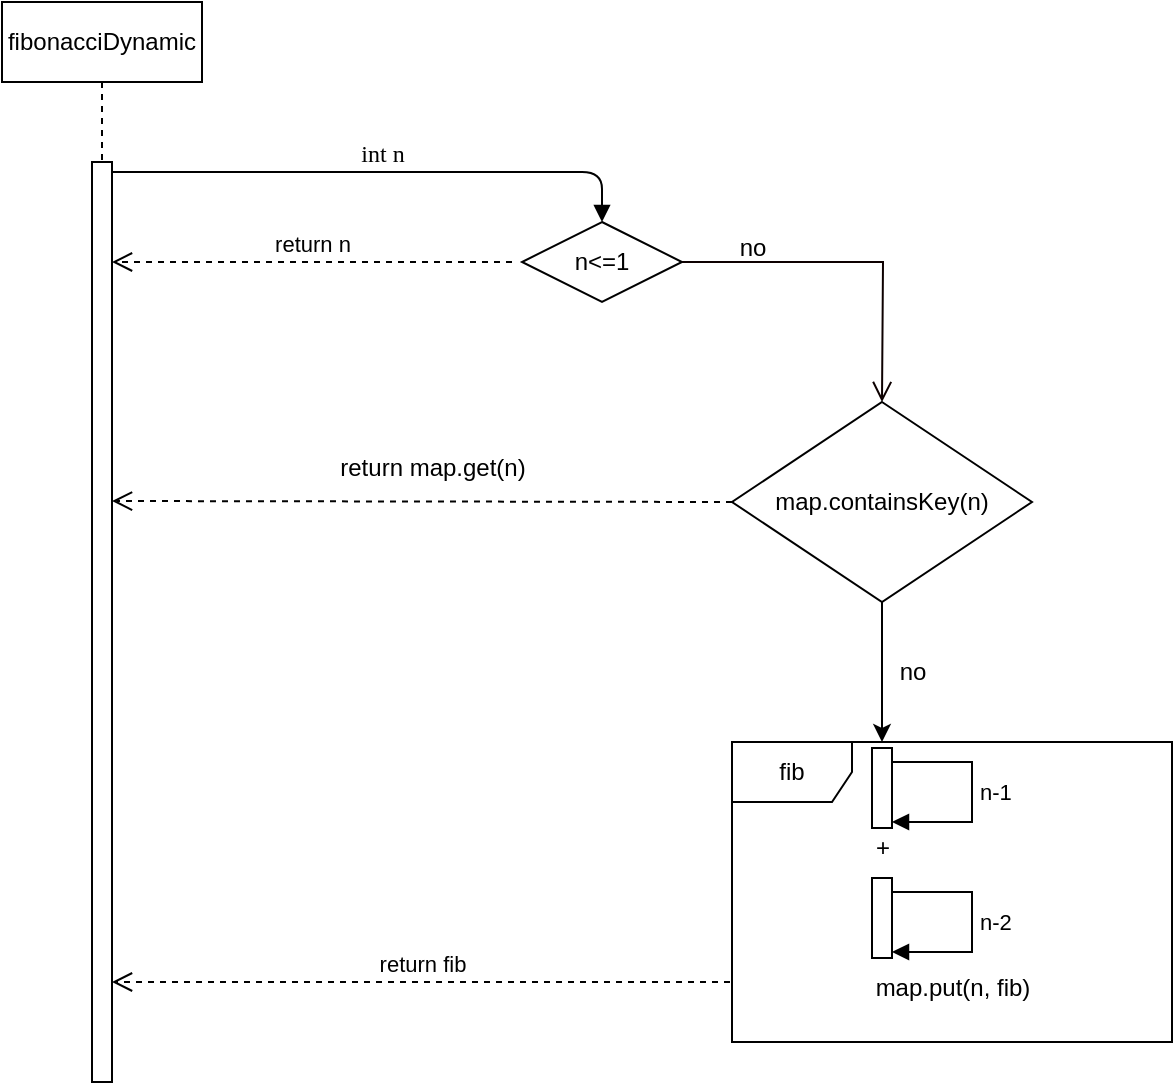 <mxfile version="23.0.2" type="device">
  <diagram name="Page-1" id="13e1069c-82ec-6db2-03f1-153e76fe0fe0">
    <mxGraphModel dx="1050" dy="511" grid="1" gridSize="10" guides="1" tooltips="1" connect="1" arrows="1" fold="1" page="1" pageScale="1" pageWidth="1100" pageHeight="850" background="none" math="0" shadow="0">
      <root>
        <mxCell id="0" />
        <mxCell id="1" parent="0" />
        <mxCell id="7baba1c4bc27f4b0-11" value="int n" style="html=1;verticalAlign=bottom;endArrow=block;labelBackgroundColor=none;fontFamily=Verdana;fontSize=12;edgeStyle=elbowEdgeStyle;elbow=vertical;exitX=1;exitY=0;exitDx=0;exitDy=5;exitPerimeter=0;entryX=0.5;entryY=0;entryDx=0;entryDy=0;" parent="1" source="EsR4Vg0_q4SP54D6hTx2-8" target="EsR4Vg0_q4SP54D6hTx2-18" edge="1">
          <mxGeometry relative="1" as="geometry">
            <mxPoint x="150" y="180" as="sourcePoint" />
            <mxPoint x="400" y="192" as="targetPoint" />
            <Array as="points">
              <mxPoint x="280" y="175" />
            </Array>
          </mxGeometry>
        </mxCell>
        <mxCell id="EsR4Vg0_q4SP54D6hTx2-8" value="" style="html=1;points=[[0,0,0,0,5],[0,1,0,0,-5],[1,0,0,0,5],[1,1,0,0,-5]];perimeter=orthogonalPerimeter;outlineConnect=0;targetShapes=umlLifeline;portConstraint=eastwest;newEdgeStyle={&quot;curved&quot;:0,&quot;rounded&quot;:0};" vertex="1" parent="1">
          <mxGeometry x="140" y="170" width="10" height="460" as="geometry" />
        </mxCell>
        <mxCell id="EsR4Vg0_q4SP54D6hTx2-15" value="&lt;div&gt;fibonacciDynamic&lt;/div&gt;" style="shape=umlLifeline;perimeter=lifelinePerimeter;whiteSpace=wrap;html=1;container=1;dropTarget=0;collapsible=0;recursiveResize=0;outlineConnect=0;portConstraint=eastwest;newEdgeStyle={&quot;curved&quot;:0,&quot;rounded&quot;:0};" vertex="1" parent="1">
          <mxGeometry x="95" y="90" width="100" height="80" as="geometry" />
        </mxCell>
        <mxCell id="EsR4Vg0_q4SP54D6hTx2-18" value="n&amp;lt;=1" style="rhombus;whiteSpace=wrap;html=1;" vertex="1" parent="1">
          <mxGeometry x="355" y="200" width="80" height="40" as="geometry" />
        </mxCell>
        <mxCell id="EsR4Vg0_q4SP54D6hTx2-19" value="" style="edgeStyle=orthogonalEdgeStyle;html=1;align=left;verticalAlign=bottom;endArrow=open;endSize=8;strokeColor=#0D0000;rounded=0;" edge="1" source="EsR4Vg0_q4SP54D6hTx2-18" parent="1">
          <mxGeometry x="-1" relative="1" as="geometry">
            <mxPoint x="535" y="290" as="targetPoint" />
          </mxGeometry>
        </mxCell>
        <mxCell id="EsR4Vg0_q4SP54D6hTx2-35" style="edgeStyle=orthogonalEdgeStyle;rounded=0;orthogonalLoop=1;jettySize=auto;html=1;exitX=0.5;exitY=1;exitDx=0;exitDy=0;" edge="1" parent="1" source="EsR4Vg0_q4SP54D6hTx2-22">
          <mxGeometry relative="1" as="geometry">
            <mxPoint x="535" y="460" as="targetPoint" />
          </mxGeometry>
        </mxCell>
        <mxCell id="EsR4Vg0_q4SP54D6hTx2-22" value="&lt;div&gt;map.containsKey(n)&lt;/div&gt;" style="rhombus;whiteSpace=wrap;html=1;" vertex="1" parent="1">
          <mxGeometry x="460" y="290" width="150" height="100" as="geometry" />
        </mxCell>
        <mxCell id="EsR4Vg0_q4SP54D6hTx2-30" value="return map.get(n)" style="text;html=1;align=center;verticalAlign=middle;resizable=0;points=[];autosize=1;strokeColor=none;fillColor=none;" vertex="1" parent="1">
          <mxGeometry x="255" y="308" width="110" height="30" as="geometry" />
        </mxCell>
        <mxCell id="EsR4Vg0_q4SP54D6hTx2-45" value="" style="html=1;verticalAlign=bottom;endArrow=open;dashed=1;endSize=8;curved=0;rounded=0;exitX=0;exitY=0.5;exitDx=0;exitDy=0;" edge="1" parent="1" source="EsR4Vg0_q4SP54D6hTx2-22">
          <mxGeometry relative="1" as="geometry">
            <mxPoint x="230" y="339.5" as="sourcePoint" />
            <mxPoint x="150" y="339.5" as="targetPoint" />
          </mxGeometry>
        </mxCell>
        <mxCell id="EsR4Vg0_q4SP54D6hTx2-46" value="return fib" style="html=1;verticalAlign=bottom;endArrow=open;dashed=1;endSize=8;curved=0;rounded=0;" edge="1" parent="1" target="EsR4Vg0_q4SP54D6hTx2-8">
          <mxGeometry relative="1" as="geometry">
            <mxPoint x="459" y="580" as="sourcePoint" />
            <mxPoint x="160" y="580" as="targetPoint" />
            <Array as="points" />
          </mxGeometry>
        </mxCell>
        <mxCell id="EsR4Vg0_q4SP54D6hTx2-47" value="return n" style="html=1;verticalAlign=bottom;endArrow=open;dashed=1;endSize=8;curved=0;rounded=0;" edge="1" parent="1" target="EsR4Vg0_q4SP54D6hTx2-8">
          <mxGeometry relative="1" as="geometry">
            <mxPoint x="350" y="220" as="sourcePoint" />
            <mxPoint x="160" y="220" as="targetPoint" />
          </mxGeometry>
        </mxCell>
        <mxCell id="EsR4Vg0_q4SP54D6hTx2-54" value="" style="html=1;points=[[0,0,0,0,5],[0,1,0,0,-5],[1,0,0,0,5],[1,1,0,0,-5]];perimeter=orthogonalPerimeter;outlineConnect=0;targetShapes=umlLifeline;portConstraint=eastwest;newEdgeStyle={&quot;curved&quot;:0,&quot;rounded&quot;:0};" vertex="1" parent="1">
          <mxGeometry x="530" y="463" width="10" height="40" as="geometry" />
        </mxCell>
        <mxCell id="EsR4Vg0_q4SP54D6hTx2-55" value="n-1" style="html=1;align=left;spacingLeft=2;endArrow=block;rounded=0;edgeStyle=orthogonalEdgeStyle;curved=0;rounded=0;exitX=1;exitY=0.175;exitDx=0;exitDy=0;exitPerimeter=0;" edge="1" target="EsR4Vg0_q4SP54D6hTx2-54" parent="1" source="EsR4Vg0_q4SP54D6hTx2-54">
          <mxGeometry relative="1" as="geometry">
            <mxPoint x="550" y="470" as="sourcePoint" />
            <Array as="points">
              <mxPoint x="580" y="470" />
              <mxPoint x="580" y="500" />
            </Array>
          </mxGeometry>
        </mxCell>
        <mxCell id="EsR4Vg0_q4SP54D6hTx2-56" value="+" style="text;html=1;align=center;verticalAlign=middle;resizable=0;points=[];autosize=1;strokeColor=none;fillColor=none;" vertex="1" parent="1">
          <mxGeometry x="520" y="498" width="30" height="30" as="geometry" />
        </mxCell>
        <mxCell id="EsR4Vg0_q4SP54D6hTx2-57" value="" style="html=1;points=[[0,0,0,0,5],[0,1,0,0,-5],[1,0,0,0,5],[1,1,0,0,-5]];perimeter=orthogonalPerimeter;outlineConnect=0;targetShapes=umlLifeline;portConstraint=eastwest;newEdgeStyle={&quot;curved&quot;:0,&quot;rounded&quot;:0};" vertex="1" parent="1">
          <mxGeometry x="530" y="528" width="10" height="40" as="geometry" />
        </mxCell>
        <mxCell id="EsR4Vg0_q4SP54D6hTx2-58" value="n-2" style="html=1;align=left;spacingLeft=2;endArrow=block;rounded=0;edgeStyle=orthogonalEdgeStyle;curved=0;rounded=0;exitX=1;exitY=0.175;exitDx=0;exitDy=0;exitPerimeter=0;" edge="1" source="EsR4Vg0_q4SP54D6hTx2-57" target="EsR4Vg0_q4SP54D6hTx2-57" parent="1">
          <mxGeometry relative="1" as="geometry">
            <mxPoint x="550" y="535" as="sourcePoint" />
            <Array as="points">
              <mxPoint x="580" y="535" />
              <mxPoint x="580" y="565" />
            </Array>
          </mxGeometry>
        </mxCell>
        <mxCell id="EsR4Vg0_q4SP54D6hTx2-59" value="fib" style="shape=umlFrame;whiteSpace=wrap;html=1;pointerEvents=0;" vertex="1" parent="1">
          <mxGeometry x="460" y="460" width="220" height="150" as="geometry" />
        </mxCell>
        <mxCell id="EsR4Vg0_q4SP54D6hTx2-60" value="map.put(n, fib)" style="text;html=1;align=center;verticalAlign=middle;resizable=0;points=[];autosize=1;strokeColor=none;fillColor=none;" vertex="1" parent="1">
          <mxGeometry x="520" y="568" width="100" height="30" as="geometry" />
        </mxCell>
        <mxCell id="EsR4Vg0_q4SP54D6hTx2-61" value="no" style="text;html=1;align=center;verticalAlign=middle;resizable=0;points=[];autosize=1;strokeColor=none;fillColor=none;" vertex="1" parent="1">
          <mxGeometry x="450" y="198" width="40" height="30" as="geometry" />
        </mxCell>
        <mxCell id="EsR4Vg0_q4SP54D6hTx2-62" value="no" style="text;html=1;align=center;verticalAlign=middle;resizable=0;points=[];autosize=1;strokeColor=none;fillColor=none;" vertex="1" parent="1">
          <mxGeometry x="530" y="410" width="40" height="30" as="geometry" />
        </mxCell>
      </root>
    </mxGraphModel>
  </diagram>
</mxfile>
